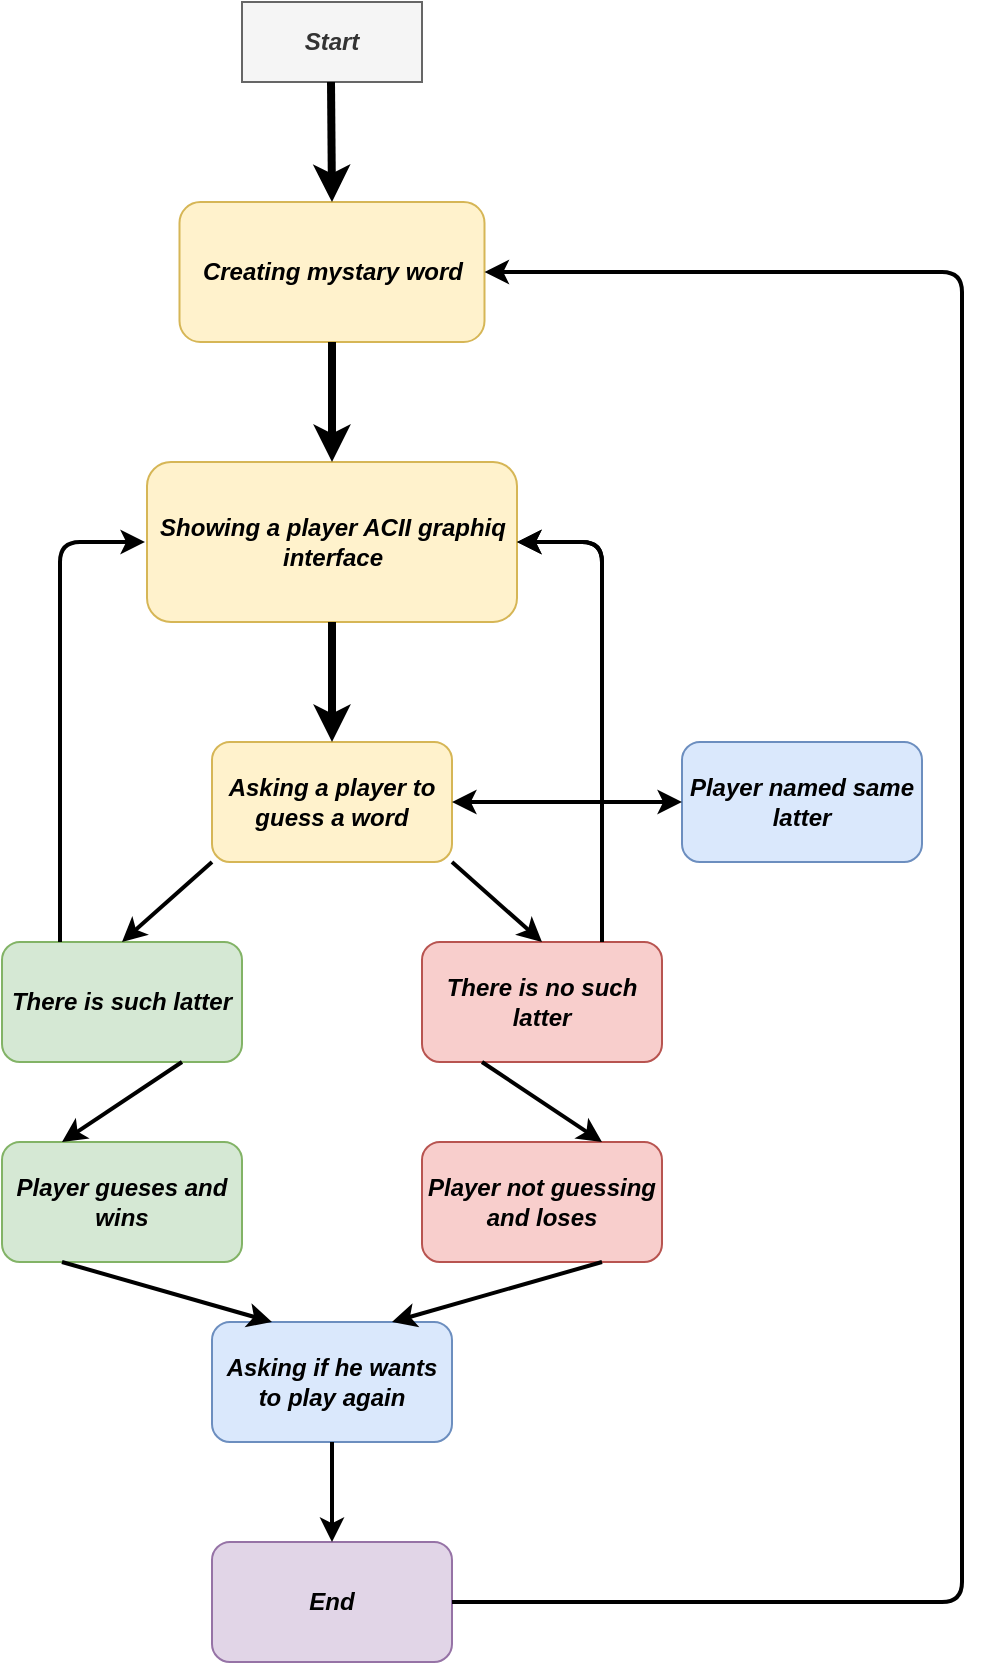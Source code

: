 <mxfile version="20.0.1" type="github">
  <diagram name="Page-1" id="e56a1550-8fbb-45ad-956c-1786394a9013">
    <mxGraphModel dx="1003" dy="1380" grid="1" gridSize="10" guides="1" tooltips="1" connect="1" arrows="1" fold="1" page="1" pageScale="1" pageWidth="1100" pageHeight="850" background="none" math="0" shadow="0">
      <root>
        <mxCell id="0" />
        <mxCell id="1" parent="0" />
        <mxCell id="pwHTmnwCjlQBrazAqmhT-3" value="Start" style="rounded=0;whiteSpace=wrap;html=1;fontStyle=3;fillColor=#f5f5f5;fontColor=#333333;strokeColor=#666666;" vertex="1" parent="1">
          <mxGeometry x="620" y="50" width="90" height="40" as="geometry" />
        </mxCell>
        <mxCell id="pwHTmnwCjlQBrazAqmhT-7" value="&lt;b&gt;&lt;i&gt;Creating mystary word&lt;/i&gt;&lt;/b&gt;" style="rounded=1;whiteSpace=wrap;html=1;fillColor=#fff2cc;strokeColor=#d6b656;" vertex="1" parent="1">
          <mxGeometry x="588.75" y="150" width="152.5" height="70" as="geometry" />
        </mxCell>
        <mxCell id="pwHTmnwCjlQBrazAqmhT-9" value="" style="endArrow=classic;html=1;rounded=0;strokeWidth=4;" edge="1" parent="1">
          <mxGeometry width="50" height="50" relative="1" as="geometry">
            <mxPoint x="664.5" y="90" as="sourcePoint" />
            <mxPoint x="665" y="150" as="targetPoint" />
          </mxGeometry>
        </mxCell>
        <mxCell id="pwHTmnwCjlQBrazAqmhT-10" value="Showing a player ACII graphiq interface" style="rounded=1;whiteSpace=wrap;html=1;fillColor=#fff2cc;strokeColor=#d6b656;fontStyle=3" vertex="1" parent="1">
          <mxGeometry x="572.5" y="280" width="185" height="80" as="geometry" />
        </mxCell>
        <mxCell id="pwHTmnwCjlQBrazAqmhT-14" value="" style="endArrow=classic;html=1;rounded=0;strokeWidth=4;exitX=0.5;exitY=1;exitDx=0;exitDy=0;" edge="1" parent="1" source="pwHTmnwCjlQBrazAqmhT-7" target="pwHTmnwCjlQBrazAqmhT-10">
          <mxGeometry width="50" height="50" relative="1" as="geometry">
            <mxPoint x="660" y="250" as="sourcePoint" />
            <mxPoint x="710" y="200" as="targetPoint" />
          </mxGeometry>
        </mxCell>
        <mxCell id="pwHTmnwCjlQBrazAqmhT-15" value="Asking a player to guess a word" style="rounded=1;whiteSpace=wrap;html=1;fontStyle=3;fillColor=#fff2cc;strokeColor=#d6b656;" vertex="1" parent="1">
          <mxGeometry x="605" y="420" width="120" height="60" as="geometry" />
        </mxCell>
        <mxCell id="pwHTmnwCjlQBrazAqmhT-16" value="" style="endArrow=classic;html=1;rounded=0;strokeWidth=4;entryX=0.5;entryY=0;entryDx=0;entryDy=0;exitX=0.5;exitY=1;exitDx=0;exitDy=0;" edge="1" parent="1" source="pwHTmnwCjlQBrazAqmhT-10" target="pwHTmnwCjlQBrazAqmhT-15">
          <mxGeometry width="50" height="50" relative="1" as="geometry">
            <mxPoint x="670" y="360" as="sourcePoint" />
            <mxPoint x="720" y="310" as="targetPoint" />
          </mxGeometry>
        </mxCell>
        <mxCell id="pwHTmnwCjlQBrazAqmhT-17" value="There is no such latter" style="rounded=1;whiteSpace=wrap;html=1;fillColor=#f8cecc;strokeColor=#b85450;fontStyle=3" vertex="1" parent="1">
          <mxGeometry x="710" y="520" width="120" height="60" as="geometry" />
        </mxCell>
        <mxCell id="pwHTmnwCjlQBrazAqmhT-18" value="There is such latter" style="rounded=1;whiteSpace=wrap;html=1;fillColor=#d5e8d4;strokeColor=#82b366;fontStyle=3" vertex="1" parent="1">
          <mxGeometry x="500" y="520" width="120" height="60" as="geometry" />
        </mxCell>
        <mxCell id="pwHTmnwCjlQBrazAqmhT-25" value="" style="endArrow=classic;html=1;rounded=0;strokeWidth=2;entryX=0.5;entryY=0;entryDx=0;entryDy=0;exitX=0;exitY=1;exitDx=0;exitDy=0;" edge="1" parent="1" source="pwHTmnwCjlQBrazAqmhT-15" target="pwHTmnwCjlQBrazAqmhT-18">
          <mxGeometry width="50" height="50" relative="1" as="geometry">
            <mxPoint x="620" y="480" as="sourcePoint" />
            <mxPoint x="670" y="430" as="targetPoint" />
          </mxGeometry>
        </mxCell>
        <mxCell id="pwHTmnwCjlQBrazAqmhT-27" value="" style="endArrow=classic;html=1;rounded=0;strokeWidth=2;entryX=0.5;entryY=0;entryDx=0;entryDy=0;exitX=1;exitY=1;exitDx=0;exitDy=0;" edge="1" parent="1" source="pwHTmnwCjlQBrazAqmhT-15" target="pwHTmnwCjlQBrazAqmhT-17">
          <mxGeometry width="50" height="50" relative="1" as="geometry">
            <mxPoint x="690" y="500" as="sourcePoint" />
            <mxPoint x="630" y="540" as="targetPoint" />
          </mxGeometry>
        </mxCell>
        <mxCell id="pwHTmnwCjlQBrazAqmhT-31" value="" style="edgeStyle=segmentEdgeStyle;endArrow=classic;html=1;rounded=1;strokeWidth=2;entryX=1;entryY=0.5;entryDx=0;entryDy=0;" edge="1" parent="1" target="pwHTmnwCjlQBrazAqmhT-10">
          <mxGeometry width="50" height="50" relative="1" as="geometry">
            <mxPoint x="800" y="520" as="sourcePoint" />
            <mxPoint x="800" y="280" as="targetPoint" />
            <Array as="points">
              <mxPoint x="800" y="320" />
            </Array>
          </mxGeometry>
        </mxCell>
        <mxCell id="pwHTmnwCjlQBrazAqmhT-32" value="" style="edgeStyle=segmentEdgeStyle;endArrow=classic;html=1;rounded=1;strokeWidth=2;entryX=1;entryY=0.5;entryDx=0;entryDy=0;" edge="1" parent="1">
          <mxGeometry width="50" height="50" relative="1" as="geometry">
            <mxPoint x="800" y="520" as="sourcePoint" />
            <mxPoint x="757.5" y="320" as="targetPoint" />
            <Array as="points">
              <mxPoint x="800" y="320" />
            </Array>
          </mxGeometry>
        </mxCell>
        <mxCell id="pwHTmnwCjlQBrazAqmhT-33" value="" style="edgeStyle=segmentEdgeStyle;endArrow=classic;html=1;rounded=1;strokeWidth=2;entryX=1;entryY=0.5;entryDx=0;entryDy=0;" edge="1" parent="1">
          <mxGeometry width="50" height="50" relative="1" as="geometry">
            <mxPoint x="529" y="520" as="sourcePoint" />
            <mxPoint x="571.5" y="320" as="targetPoint" />
            <Array as="points">
              <mxPoint x="529" y="320" />
            </Array>
          </mxGeometry>
        </mxCell>
        <mxCell id="pwHTmnwCjlQBrazAqmhT-35" value="&lt;b&gt;&lt;i&gt;Player named same latter&lt;/i&gt;&lt;/b&gt;" style="rounded=1;whiteSpace=wrap;html=1;fillColor=#dae8fc;strokeColor=#6c8ebf;" vertex="1" parent="1">
          <mxGeometry x="840" y="420" width="120" height="60" as="geometry" />
        </mxCell>
        <mxCell id="pwHTmnwCjlQBrazAqmhT-37" value="" style="endArrow=classic;startArrow=classic;html=1;rounded=1;strokeWidth=2;entryX=0;entryY=0.5;entryDx=0;entryDy=0;exitX=1;exitY=0.5;exitDx=0;exitDy=0;" edge="1" parent="1" source="pwHTmnwCjlQBrazAqmhT-15" target="pwHTmnwCjlQBrazAqmhT-35">
          <mxGeometry width="50" height="50" relative="1" as="geometry">
            <mxPoint x="770" y="470" as="sourcePoint" />
            <mxPoint x="820" y="420" as="targetPoint" />
          </mxGeometry>
        </mxCell>
        <mxCell id="pwHTmnwCjlQBrazAqmhT-39" value="Player not guessing and loses" style="rounded=1;whiteSpace=wrap;html=1;fillColor=#f8cecc;strokeColor=#b85450;fontStyle=3" vertex="1" parent="1">
          <mxGeometry x="710" y="620" width="120" height="60" as="geometry" />
        </mxCell>
        <mxCell id="pwHTmnwCjlQBrazAqmhT-40" value="Asking if he wants to play again" style="rounded=1;whiteSpace=wrap;html=1;fillColor=#dae8fc;strokeColor=#6c8ebf;fontStyle=3" vertex="1" parent="1">
          <mxGeometry x="605" y="710" width="120" height="60" as="geometry" />
        </mxCell>
        <mxCell id="pwHTmnwCjlQBrazAqmhT-41" value="Player gueses and wins" style="rounded=1;whiteSpace=wrap;html=1;fillColor=#d5e8d4;strokeColor=#82b366;fontStyle=3" vertex="1" parent="1">
          <mxGeometry x="500" y="620" width="120" height="60" as="geometry" />
        </mxCell>
        <mxCell id="pwHTmnwCjlQBrazAqmhT-42" value="End" style="rounded=1;whiteSpace=wrap;html=1;fillColor=#e1d5e7;strokeColor=#9673a6;fontStyle=3" vertex="1" parent="1">
          <mxGeometry x="605" y="820" width="120" height="60" as="geometry" />
        </mxCell>
        <mxCell id="pwHTmnwCjlQBrazAqmhT-43" value="" style="endArrow=classic;html=1;rounded=1;strokeWidth=2;entryX=0.5;entryY=0;entryDx=0;entryDy=0;exitX=0.5;exitY=1;exitDx=0;exitDy=0;" edge="1" parent="1" source="pwHTmnwCjlQBrazAqmhT-40" target="pwHTmnwCjlQBrazAqmhT-42">
          <mxGeometry width="50" height="50" relative="1" as="geometry">
            <mxPoint x="690" y="600" as="sourcePoint" />
            <mxPoint x="740" y="550" as="targetPoint" />
          </mxGeometry>
        </mxCell>
        <mxCell id="pwHTmnwCjlQBrazAqmhT-44" value="" style="endArrow=classic;html=1;rounded=1;strokeWidth=2;entryX=0.75;entryY=0;entryDx=0;entryDy=0;exitX=0.75;exitY=1;exitDx=0;exitDy=0;" edge="1" parent="1" source="pwHTmnwCjlQBrazAqmhT-39" target="pwHTmnwCjlQBrazAqmhT-40">
          <mxGeometry width="50" height="50" relative="1" as="geometry">
            <mxPoint x="675" y="780.0" as="sourcePoint" />
            <mxPoint x="675" y="830.0" as="targetPoint" />
          </mxGeometry>
        </mxCell>
        <mxCell id="pwHTmnwCjlQBrazAqmhT-45" value="" style="endArrow=classic;html=1;rounded=1;strokeWidth=2;entryX=0.25;entryY=0;entryDx=0;entryDy=0;exitX=0.25;exitY=1;exitDx=0;exitDy=0;" edge="1" parent="1" source="pwHTmnwCjlQBrazAqmhT-41" target="pwHTmnwCjlQBrazAqmhT-40">
          <mxGeometry width="50" height="50" relative="1" as="geometry">
            <mxPoint x="685" y="790.0" as="sourcePoint" />
            <mxPoint x="685" y="840.0" as="targetPoint" />
          </mxGeometry>
        </mxCell>
        <mxCell id="pwHTmnwCjlQBrazAqmhT-46" value="" style="endArrow=classic;html=1;rounded=1;strokeWidth=2;exitX=0.25;exitY=1;exitDx=0;exitDy=0;entryX=0.75;entryY=0;entryDx=0;entryDy=0;" edge="1" parent="1" source="pwHTmnwCjlQBrazAqmhT-17" target="pwHTmnwCjlQBrazAqmhT-39">
          <mxGeometry width="50" height="50" relative="1" as="geometry">
            <mxPoint x="695" y="800.0" as="sourcePoint" />
            <mxPoint x="695" y="850" as="targetPoint" />
          </mxGeometry>
        </mxCell>
        <mxCell id="pwHTmnwCjlQBrazAqmhT-47" value="" style="endArrow=classic;html=1;rounded=1;strokeWidth=2;exitX=0.75;exitY=1;exitDx=0;exitDy=0;entryX=0.25;entryY=0;entryDx=0;entryDy=0;" edge="1" parent="1" source="pwHTmnwCjlQBrazAqmhT-18" target="pwHTmnwCjlQBrazAqmhT-41">
          <mxGeometry width="50" height="50" relative="1" as="geometry">
            <mxPoint x="570" y="580.0" as="sourcePoint" />
            <mxPoint x="630.0" y="620.0" as="targetPoint" />
          </mxGeometry>
        </mxCell>
        <mxCell id="pwHTmnwCjlQBrazAqmhT-49" value="" style="edgeStyle=elbowEdgeStyle;elbow=horizontal;endArrow=classic;html=1;rounded=1;strokeWidth=2;entryX=1;entryY=0.5;entryDx=0;entryDy=0;exitX=1;exitY=0.5;exitDx=0;exitDy=0;" edge="1" parent="1" source="pwHTmnwCjlQBrazAqmhT-42" target="pwHTmnwCjlQBrazAqmhT-7">
          <mxGeometry width="50" height="50" relative="1" as="geometry">
            <mxPoint x="890" y="390" as="sourcePoint" />
            <mxPoint x="940" y="340" as="targetPoint" />
            <Array as="points">
              <mxPoint x="980" y="530" />
            </Array>
          </mxGeometry>
        </mxCell>
      </root>
    </mxGraphModel>
  </diagram>
</mxfile>
